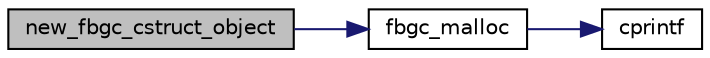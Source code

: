 digraph "new_fbgc_cstruct_object"
{
  edge [fontname="Helvetica",fontsize="10",labelfontname="Helvetica",labelfontsize="10"];
  node [fontname="Helvetica",fontsize="10",shape=record];
  rankdir="LR";
  Node0 [label="new_fbgc_cstruct_object",height=0.2,width=0.4,color="black", fillcolor="grey75", style="filled", fontcolor="black"];
  Node0 -> Node1 [color="midnightblue",fontsize="10",style="solid"];
  Node1 [label="fbgc_malloc",height=0.2,width=0.4,color="black", fillcolor="white", style="filled",URL="$memory_8c.html#a41dd65ee24d51160659bf94bed90e998"];
  Node1 -> Node2 [color="midnightblue",fontsize="10",style="solid"];
  Node2 [label="cprintf",height=0.2,width=0.4,color="black", fillcolor="white", style="filled",URL="$error_8c.html#a30fee765292b076e015fc846035f2550"];
}
